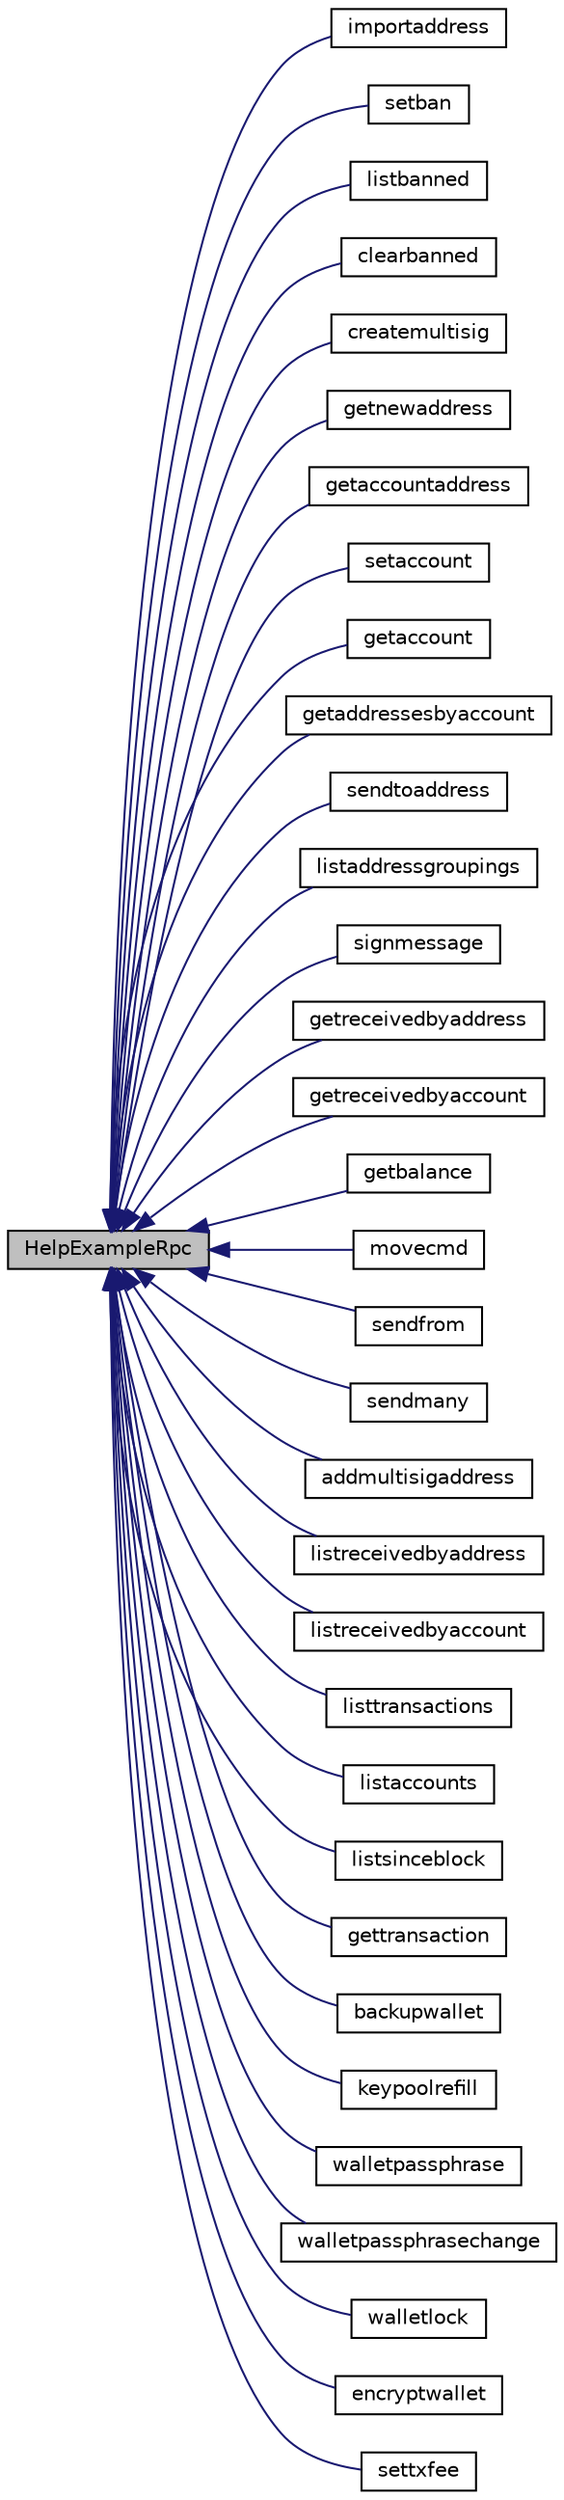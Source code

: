 digraph "HelpExampleRpc"
{
  edge [fontname="Helvetica",fontsize="10",labelfontname="Helvetica",labelfontsize="10"];
  node [fontname="Helvetica",fontsize="10",shape=record];
  rankdir="LR";
  Node58 [label="HelpExampleRpc",height=0.2,width=0.4,color="black", fillcolor="grey75", style="filled", fontcolor="black"];
  Node58 -> Node59 [dir="back",color="midnightblue",fontsize="10",style="solid",fontname="Helvetica"];
  Node59 [label="importaddress",height=0.2,width=0.4,color="black", fillcolor="white", style="filled",URL="$dc/dbf/rpcdump_8cpp.html#a457bc572859c8265c72a0afd1a6db56c"];
  Node58 -> Node60 [dir="back",color="midnightblue",fontsize="10",style="solid",fontname="Helvetica"];
  Node60 [label="setban",height=0.2,width=0.4,color="black", fillcolor="white", style="filled",URL="$df/dab/rpcnet_8cpp.html#a4691c5765507f04c86e42e8df1e5c047"];
  Node58 -> Node61 [dir="back",color="midnightblue",fontsize="10",style="solid",fontname="Helvetica"];
  Node61 [label="listbanned",height=0.2,width=0.4,color="black", fillcolor="white", style="filled",URL="$df/dab/rpcnet_8cpp.html#a0796beed22bc93604f7f08a50074e618"];
  Node58 -> Node62 [dir="back",color="midnightblue",fontsize="10",style="solid",fontname="Helvetica"];
  Node62 [label="clearbanned",height=0.2,width=0.4,color="black", fillcolor="white", style="filled",URL="$df/dab/rpcnet_8cpp.html#a6bc0a8efe17b841bb486d49037dda28c"];
  Node58 -> Node63 [dir="back",color="midnightblue",fontsize="10",style="solid",fontname="Helvetica"];
  Node63 [label="createmultisig",height=0.2,width=0.4,color="black", fillcolor="white", style="filled",URL="$df/d1d/rpcwallet_8cpp.html#a10f145bcadd06025abb3b065e2fa7a84"];
  Node58 -> Node64 [dir="back",color="midnightblue",fontsize="10",style="solid",fontname="Helvetica"];
  Node64 [label="getnewaddress",height=0.2,width=0.4,color="black", fillcolor="white", style="filled",URL="$df/d1d/rpcwallet_8cpp.html#aead824d845d670fbd8f187ebd4f9a535"];
  Node58 -> Node65 [dir="back",color="midnightblue",fontsize="10",style="solid",fontname="Helvetica"];
  Node65 [label="getaccountaddress",height=0.2,width=0.4,color="black", fillcolor="white", style="filled",URL="$df/d1d/rpcwallet_8cpp.html#a92145bcb3cfb45eb47dca18f1c94c434"];
  Node58 -> Node66 [dir="back",color="midnightblue",fontsize="10",style="solid",fontname="Helvetica"];
  Node66 [label="setaccount",height=0.2,width=0.4,color="black", fillcolor="white", style="filled",URL="$df/d1d/rpcwallet_8cpp.html#a6bf0dc200554f841a4549a2e5087f699"];
  Node58 -> Node67 [dir="back",color="midnightblue",fontsize="10",style="solid",fontname="Helvetica"];
  Node67 [label="getaccount",height=0.2,width=0.4,color="black", fillcolor="white", style="filled",URL="$df/d1d/rpcwallet_8cpp.html#ae8b2f525d311992d732a971b6333c8ea"];
  Node58 -> Node68 [dir="back",color="midnightblue",fontsize="10",style="solid",fontname="Helvetica"];
  Node68 [label="getaddressesbyaccount",height=0.2,width=0.4,color="black", fillcolor="white", style="filled",URL="$df/d1d/rpcwallet_8cpp.html#af7f6462458033e5fcd024bc4fecf2da8"];
  Node58 -> Node69 [dir="back",color="midnightblue",fontsize="10",style="solid",fontname="Helvetica"];
  Node69 [label="sendtoaddress",height=0.2,width=0.4,color="black", fillcolor="white", style="filled",URL="$df/d1d/rpcwallet_8cpp.html#a134064858f9cfa4775a6ae34cac2b133"];
  Node58 -> Node70 [dir="back",color="midnightblue",fontsize="10",style="solid",fontname="Helvetica"];
  Node70 [label="listaddressgroupings",height=0.2,width=0.4,color="black", fillcolor="white", style="filled",URL="$df/d1d/rpcwallet_8cpp.html#a6be618acd7a7b1fb454dacbf24294317"];
  Node58 -> Node71 [dir="back",color="midnightblue",fontsize="10",style="solid",fontname="Helvetica"];
  Node71 [label="signmessage",height=0.2,width=0.4,color="black", fillcolor="white", style="filled",URL="$df/d1d/rpcwallet_8cpp.html#a315b42a2c859c4b50a54c1b05984928c"];
  Node58 -> Node72 [dir="back",color="midnightblue",fontsize="10",style="solid",fontname="Helvetica"];
  Node72 [label="getreceivedbyaddress",height=0.2,width=0.4,color="black", fillcolor="white", style="filled",URL="$df/d1d/rpcwallet_8cpp.html#abbb6475509aa2e69844f0b3a8bcb422a"];
  Node58 -> Node73 [dir="back",color="midnightblue",fontsize="10",style="solid",fontname="Helvetica"];
  Node73 [label="getreceivedbyaccount",height=0.2,width=0.4,color="black", fillcolor="white", style="filled",URL="$df/d1d/rpcwallet_8cpp.html#a07526be5270b0e55b4a0b79c01205f3d"];
  Node58 -> Node74 [dir="back",color="midnightblue",fontsize="10",style="solid",fontname="Helvetica"];
  Node74 [label="getbalance",height=0.2,width=0.4,color="black", fillcolor="white", style="filled",URL="$df/d1d/rpcwallet_8cpp.html#a1fdcef480c78c033eb587bd442ec305f"];
  Node58 -> Node75 [dir="back",color="midnightblue",fontsize="10",style="solid",fontname="Helvetica"];
  Node75 [label="movecmd",height=0.2,width=0.4,color="black", fillcolor="white", style="filled",URL="$df/d1d/rpcwallet_8cpp.html#a7dcb5aa63b46944bc4874719c8e1db15"];
  Node58 -> Node76 [dir="back",color="midnightblue",fontsize="10",style="solid",fontname="Helvetica"];
  Node76 [label="sendfrom",height=0.2,width=0.4,color="black", fillcolor="white", style="filled",URL="$df/d1d/rpcwallet_8cpp.html#a845eaefd9ec7752b1145c183205524d0"];
  Node58 -> Node77 [dir="back",color="midnightblue",fontsize="10",style="solid",fontname="Helvetica"];
  Node77 [label="sendmany",height=0.2,width=0.4,color="black", fillcolor="white", style="filled",URL="$df/d1d/rpcwallet_8cpp.html#adeb5f23f20fb4e589dab23cadf75c92d"];
  Node58 -> Node78 [dir="back",color="midnightblue",fontsize="10",style="solid",fontname="Helvetica"];
  Node78 [label="addmultisigaddress",height=0.2,width=0.4,color="black", fillcolor="white", style="filled",URL="$df/d1d/rpcwallet_8cpp.html#a01e8a83cbd4209f10c71719383d7ca2d"];
  Node58 -> Node79 [dir="back",color="midnightblue",fontsize="10",style="solid",fontname="Helvetica"];
  Node79 [label="listreceivedbyaddress",height=0.2,width=0.4,color="black", fillcolor="white", style="filled",URL="$df/d1d/rpcwallet_8cpp.html#a34b36ceb4a7e36e0dab24cf675c49da5"];
  Node58 -> Node80 [dir="back",color="midnightblue",fontsize="10",style="solid",fontname="Helvetica"];
  Node80 [label="listreceivedbyaccount",height=0.2,width=0.4,color="black", fillcolor="white", style="filled",URL="$df/d1d/rpcwallet_8cpp.html#ab7e240a25a3d2d30ffb65bdfdfa082eb"];
  Node58 -> Node81 [dir="back",color="midnightblue",fontsize="10",style="solid",fontname="Helvetica"];
  Node81 [label="listtransactions",height=0.2,width=0.4,color="black", fillcolor="white", style="filled",URL="$df/d1d/rpcwallet_8cpp.html#a3247ccfc52f810122e28895d423e13fd"];
  Node58 -> Node82 [dir="back",color="midnightblue",fontsize="10",style="solid",fontname="Helvetica"];
  Node82 [label="listaccounts",height=0.2,width=0.4,color="black", fillcolor="white", style="filled",URL="$df/d1d/rpcwallet_8cpp.html#a0cd5dc1112a6c6d5a29a381cd7967fc5"];
  Node58 -> Node83 [dir="back",color="midnightblue",fontsize="10",style="solid",fontname="Helvetica"];
  Node83 [label="listsinceblock",height=0.2,width=0.4,color="black", fillcolor="white", style="filled",URL="$df/d1d/rpcwallet_8cpp.html#a53cf4975a89f414ef3bd180f6b4773cd"];
  Node58 -> Node84 [dir="back",color="midnightblue",fontsize="10",style="solid",fontname="Helvetica"];
  Node84 [label="gettransaction",height=0.2,width=0.4,color="black", fillcolor="white", style="filled",URL="$df/d1d/rpcwallet_8cpp.html#a845c15a1402787fcf2cc021111ea89f5"];
  Node58 -> Node85 [dir="back",color="midnightblue",fontsize="10",style="solid",fontname="Helvetica"];
  Node85 [label="backupwallet",height=0.2,width=0.4,color="black", fillcolor="white", style="filled",URL="$df/d1d/rpcwallet_8cpp.html#a7813bcc93d80c6c4ad0ae846f80cff3e"];
  Node58 -> Node86 [dir="back",color="midnightblue",fontsize="10",style="solid",fontname="Helvetica"];
  Node86 [label="keypoolrefill",height=0.2,width=0.4,color="black", fillcolor="white", style="filled",URL="$df/d1d/rpcwallet_8cpp.html#afe8615fcf2c8e5319166c2fa8c638e08"];
  Node58 -> Node87 [dir="back",color="midnightblue",fontsize="10",style="solid",fontname="Helvetica"];
  Node87 [label="walletpassphrase",height=0.2,width=0.4,color="black", fillcolor="white", style="filled",URL="$df/d1d/rpcwallet_8cpp.html#a733f7c70e7c18783935e6de9643c0086"];
  Node58 -> Node88 [dir="back",color="midnightblue",fontsize="10",style="solid",fontname="Helvetica"];
  Node88 [label="walletpassphrasechange",height=0.2,width=0.4,color="black", fillcolor="white", style="filled",URL="$df/d1d/rpcwallet_8cpp.html#a84ad884957e24688433be32a9ca70933"];
  Node58 -> Node89 [dir="back",color="midnightblue",fontsize="10",style="solid",fontname="Helvetica"];
  Node89 [label="walletlock",height=0.2,width=0.4,color="black", fillcolor="white", style="filled",URL="$df/d1d/rpcwallet_8cpp.html#a387555bfc9c8d51759001ec4e3be3e83"];
  Node58 -> Node90 [dir="back",color="midnightblue",fontsize="10",style="solid",fontname="Helvetica"];
  Node90 [label="encryptwallet",height=0.2,width=0.4,color="black", fillcolor="white", style="filled",URL="$df/d1d/rpcwallet_8cpp.html#a5fb49bac2748015a256c63e9f8ccc539"];
  Node58 -> Node91 [dir="back",color="midnightblue",fontsize="10",style="solid",fontname="Helvetica"];
  Node91 [label="settxfee",height=0.2,width=0.4,color="black", fillcolor="white", style="filled",URL="$df/d1d/rpcwallet_8cpp.html#a68e2fb93e252e5b3a97dd629815a9159"];
}
